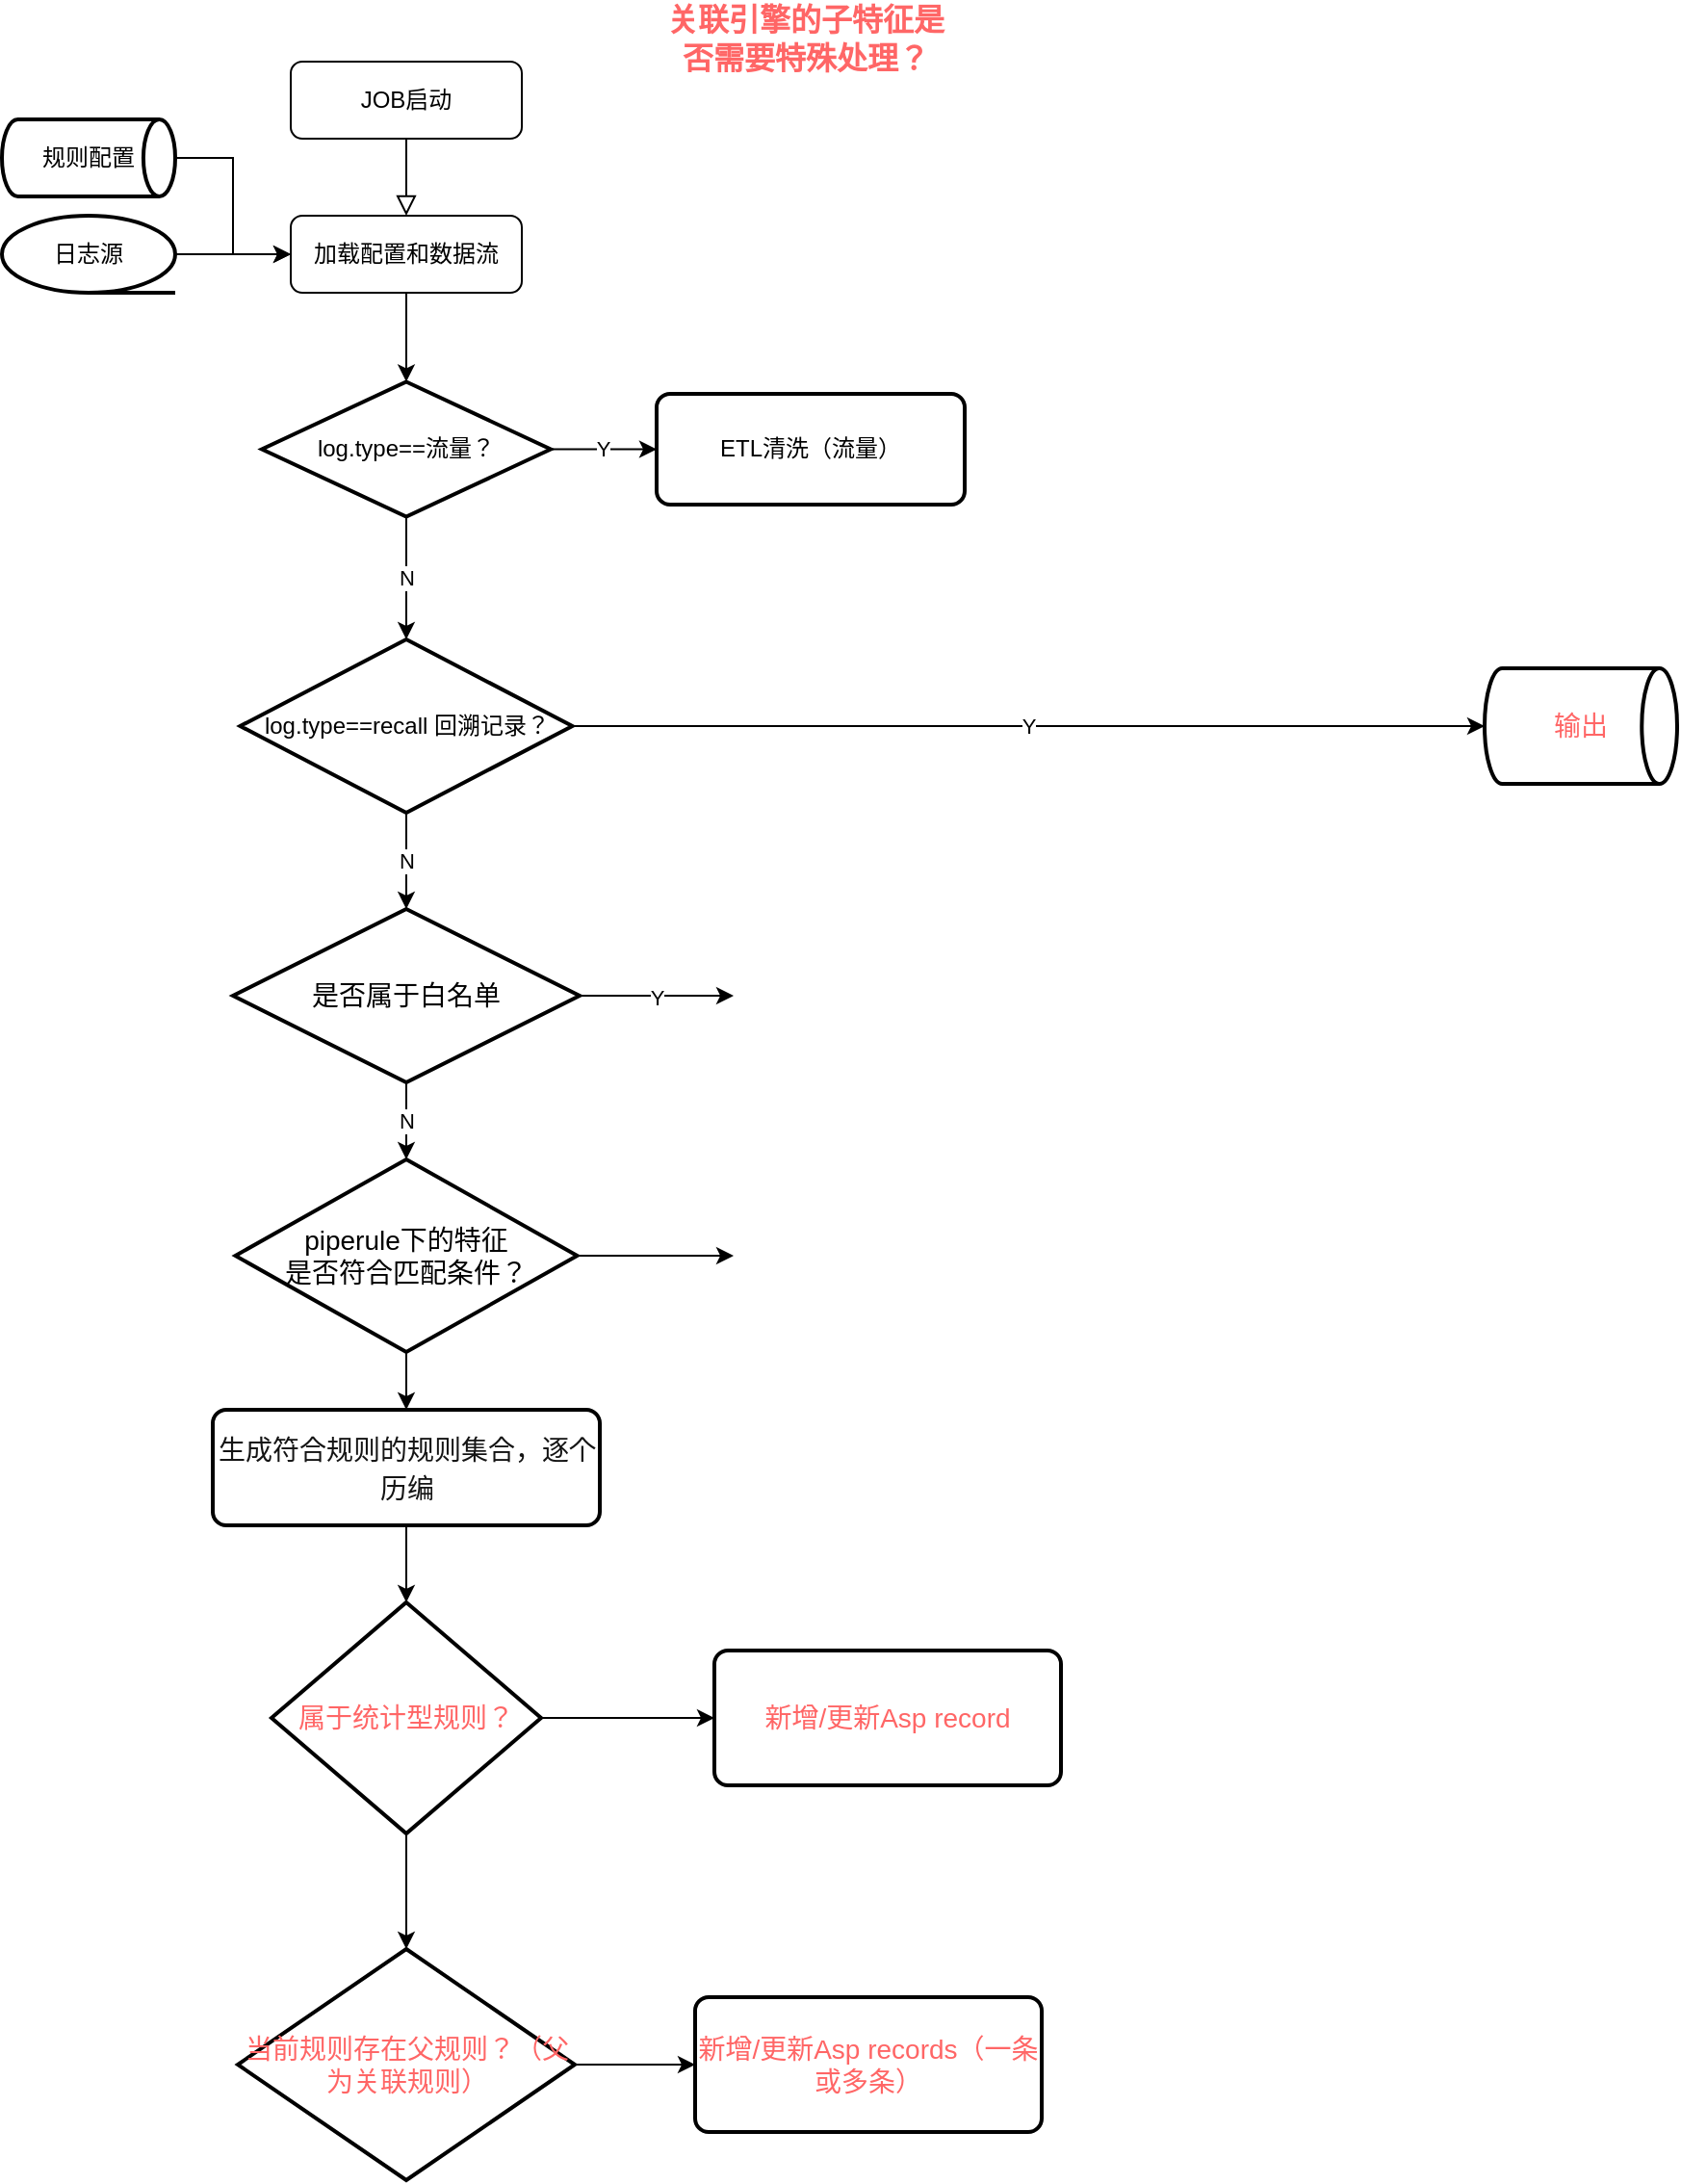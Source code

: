 <mxfile version="13.10.2" type="github">
  <diagram id="C5RBs43oDa-KdzZeNtuy" name="Page-1">
    <mxGraphModel dx="1422" dy="762" grid="1" gridSize="10" guides="1" tooltips="1" connect="1" arrows="1" fold="1" page="1" pageScale="1" pageWidth="827" pageHeight="1169" math="0" shadow="0">
      <root>
        <mxCell id="WIyWlLk6GJQsqaUBKTNV-0" />
        <mxCell id="WIyWlLk6GJQsqaUBKTNV-1" parent="WIyWlLk6GJQsqaUBKTNV-0" />
        <mxCell id="WIyWlLk6GJQsqaUBKTNV-2" value="" style="rounded=0;html=1;jettySize=auto;orthogonalLoop=1;fontSize=11;endArrow=block;endFill=0;endSize=8;strokeWidth=1;shadow=0;labelBackgroundColor=none;edgeStyle=orthogonalEdgeStyle;entryX=0.5;entryY=0;entryDx=0;entryDy=0;" parent="WIyWlLk6GJQsqaUBKTNV-1" source="WIyWlLk6GJQsqaUBKTNV-3" target="eaVsBF795Vhie1ds8Pe4-0" edge="1">
          <mxGeometry relative="1" as="geometry">
            <mxPoint x="220" y="150" as="targetPoint" />
          </mxGeometry>
        </mxCell>
        <mxCell id="WIyWlLk6GJQsqaUBKTNV-3" value="JOB启动" style="rounded=1;whiteSpace=wrap;html=1;fontSize=12;glass=0;strokeWidth=1;shadow=0;" parent="WIyWlLk6GJQsqaUBKTNV-1" vertex="1">
          <mxGeometry x="160" y="50" width="120" height="40" as="geometry" />
        </mxCell>
        <mxCell id="eaVsBF795Vhie1ds8Pe4-2" style="edgeStyle=orthogonalEdgeStyle;rounded=0;orthogonalLoop=1;jettySize=auto;html=1;entryX=0.5;entryY=0;entryDx=0;entryDy=0;entryPerimeter=0;" edge="1" parent="WIyWlLk6GJQsqaUBKTNV-1" source="eaVsBF795Vhie1ds8Pe4-0" target="eaVsBF795Vhie1ds8Pe4-8">
          <mxGeometry relative="1" as="geometry">
            <mxPoint x="220" y="220" as="targetPoint" />
          </mxGeometry>
        </mxCell>
        <mxCell id="eaVsBF795Vhie1ds8Pe4-0" value="加载配置和数据流" style="rounded=1;whiteSpace=wrap;html=1;fontSize=12;glass=0;strokeWidth=1;shadow=0;" vertex="1" parent="WIyWlLk6GJQsqaUBKTNV-1">
          <mxGeometry x="160" y="130" width="120" height="40" as="geometry" />
        </mxCell>
        <mxCell id="eaVsBF795Vhie1ds8Pe4-4" style="edgeStyle=orthogonalEdgeStyle;rounded=0;orthogonalLoop=1;jettySize=auto;html=1;entryX=0;entryY=0.5;entryDx=0;entryDy=0;" edge="1" parent="WIyWlLk6GJQsqaUBKTNV-1" source="eaVsBF795Vhie1ds8Pe4-3" target="eaVsBF795Vhie1ds8Pe4-0">
          <mxGeometry relative="1" as="geometry" />
        </mxCell>
        <mxCell id="eaVsBF795Vhie1ds8Pe4-3" value="日志源" style="strokeWidth=2;html=1;shape=mxgraph.flowchart.sequential_data;whiteSpace=wrap;" vertex="1" parent="WIyWlLk6GJQsqaUBKTNV-1">
          <mxGeometry x="10" y="130" width="90" height="40" as="geometry" />
        </mxCell>
        <mxCell id="eaVsBF795Vhie1ds8Pe4-7" style="edgeStyle=orthogonalEdgeStyle;rounded=0;orthogonalLoop=1;jettySize=auto;html=1;exitX=1;exitY=0.5;exitDx=0;exitDy=0;exitPerimeter=0;entryX=0;entryY=0.5;entryDx=0;entryDy=0;" edge="1" parent="WIyWlLk6GJQsqaUBKTNV-1" source="eaVsBF795Vhie1ds8Pe4-5" target="eaVsBF795Vhie1ds8Pe4-0">
          <mxGeometry relative="1" as="geometry" />
        </mxCell>
        <mxCell id="eaVsBF795Vhie1ds8Pe4-5" value="规则配置" style="strokeWidth=2;html=1;shape=mxgraph.flowchart.direct_data;whiteSpace=wrap;" vertex="1" parent="WIyWlLk6GJQsqaUBKTNV-1">
          <mxGeometry x="10" y="80" width="90" height="40" as="geometry" />
        </mxCell>
        <mxCell id="eaVsBF795Vhie1ds8Pe4-10" value="Y" style="edgeStyle=orthogonalEdgeStyle;rounded=0;orthogonalLoop=1;jettySize=auto;html=1;" edge="1" parent="WIyWlLk6GJQsqaUBKTNV-1" source="eaVsBF795Vhie1ds8Pe4-8" target="eaVsBF795Vhie1ds8Pe4-11">
          <mxGeometry relative="1" as="geometry">
            <mxPoint x="360" y="245" as="targetPoint" />
          </mxGeometry>
        </mxCell>
        <mxCell id="eaVsBF795Vhie1ds8Pe4-12" value="N" style="edgeStyle=orthogonalEdgeStyle;rounded=0;orthogonalLoop=1;jettySize=auto;html=1;exitX=0.5;exitY=1;exitDx=0;exitDy=0;exitPerimeter=0;entryX=0.5;entryY=0;entryDx=0;entryDy=0;entryPerimeter=0;" edge="1" parent="WIyWlLk6GJQsqaUBKTNV-1" source="eaVsBF795Vhie1ds8Pe4-8" target="eaVsBF795Vhie1ds8Pe4-14">
          <mxGeometry relative="1" as="geometry">
            <mxPoint x="220" y="350" as="targetPoint" />
          </mxGeometry>
        </mxCell>
        <mxCell id="eaVsBF795Vhie1ds8Pe4-8" value="log.type==流量？" style="strokeWidth=2;html=1;shape=mxgraph.flowchart.decision;whiteSpace=wrap;" vertex="1" parent="WIyWlLk6GJQsqaUBKTNV-1">
          <mxGeometry x="145" y="216.25" width="150" height="70" as="geometry" />
        </mxCell>
        <mxCell id="eaVsBF795Vhie1ds8Pe4-11" value="ETL清洗（流量）" style="rounded=1;whiteSpace=wrap;html=1;absoluteArcSize=1;arcSize=14;strokeWidth=2;" vertex="1" parent="WIyWlLk6GJQsqaUBKTNV-1">
          <mxGeometry x="350" y="222.5" width="160" height="57.5" as="geometry" />
        </mxCell>
        <mxCell id="eaVsBF795Vhie1ds8Pe4-15" value="Y" style="edgeStyle=orthogonalEdgeStyle;rounded=0;orthogonalLoop=1;jettySize=auto;html=1;exitX=1;exitY=0.5;exitDx=0;exitDy=0;exitPerimeter=0;entryX=0;entryY=0.5;entryDx=0;entryDy=0;entryPerimeter=0;" edge="1" parent="WIyWlLk6GJQsqaUBKTNV-1" source="eaVsBF795Vhie1ds8Pe4-14" target="eaVsBF795Vhie1ds8Pe4-39">
          <mxGeometry relative="1" as="geometry">
            <mxPoint x="390" y="395" as="targetPoint" />
          </mxGeometry>
        </mxCell>
        <mxCell id="eaVsBF795Vhie1ds8Pe4-16" value="N" style="edgeStyle=orthogonalEdgeStyle;rounded=0;orthogonalLoop=1;jettySize=auto;html=1;exitX=0.5;exitY=1;exitDx=0;exitDy=0;exitPerimeter=0;entryX=0.5;entryY=0;entryDx=0;entryDy=0;entryPerimeter=0;" edge="1" parent="WIyWlLk6GJQsqaUBKTNV-1" source="eaVsBF795Vhie1ds8Pe4-14" target="eaVsBF795Vhie1ds8Pe4-17">
          <mxGeometry relative="1" as="geometry">
            <mxPoint x="220" y="470" as="targetPoint" />
          </mxGeometry>
        </mxCell>
        <mxCell id="eaVsBF795Vhie1ds8Pe4-14" value="log.type==recall 回溯记录？" style="strokeWidth=2;html=1;shape=mxgraph.flowchart.decision;whiteSpace=wrap;" vertex="1" parent="WIyWlLk6GJQsqaUBKTNV-1">
          <mxGeometry x="133.75" y="350" width="172.5" height="90" as="geometry" />
        </mxCell>
        <mxCell id="eaVsBF795Vhie1ds8Pe4-18" value="Y" style="edgeStyle=orthogonalEdgeStyle;rounded=0;orthogonalLoop=1;jettySize=auto;html=1;exitX=1;exitY=0.5;exitDx=0;exitDy=0;exitPerimeter=0;" edge="1" parent="WIyWlLk6GJQsqaUBKTNV-1" source="eaVsBF795Vhie1ds8Pe4-17">
          <mxGeometry relative="1" as="geometry">
            <mxPoint x="390" y="535" as="targetPoint" />
          </mxGeometry>
        </mxCell>
        <mxCell id="eaVsBF795Vhie1ds8Pe4-19" value="N" style="edgeStyle=orthogonalEdgeStyle;rounded=0;orthogonalLoop=1;jettySize=auto;html=1;exitX=0.5;exitY=1;exitDx=0;exitDy=0;exitPerimeter=0;entryX=0.5;entryY=0;entryDx=0;entryDy=0;entryPerimeter=0;" edge="1" parent="WIyWlLk6GJQsqaUBKTNV-1" source="eaVsBF795Vhie1ds8Pe4-17" target="eaVsBF795Vhie1ds8Pe4-20">
          <mxGeometry relative="1" as="geometry">
            <mxPoint x="220" y="620" as="targetPoint" />
          </mxGeometry>
        </mxCell>
        <mxCell id="eaVsBF795Vhie1ds8Pe4-17" value="是否属于白名单" style="strokeWidth=2;html=1;shape=mxgraph.flowchart.decision;whiteSpace=wrap;fontSize=14;" vertex="1" parent="WIyWlLk6GJQsqaUBKTNV-1">
          <mxGeometry x="130" y="490" width="180" height="90" as="geometry" />
        </mxCell>
        <mxCell id="eaVsBF795Vhie1ds8Pe4-22" style="edgeStyle=orthogonalEdgeStyle;rounded=0;orthogonalLoop=1;jettySize=auto;html=1;exitX=1;exitY=0.5;exitDx=0;exitDy=0;exitPerimeter=0;fontSize=16;fontColor=#FF6666;" edge="1" parent="WIyWlLk6GJQsqaUBKTNV-1" source="eaVsBF795Vhie1ds8Pe4-20">
          <mxGeometry relative="1" as="geometry">
            <mxPoint x="390" y="670" as="targetPoint" />
          </mxGeometry>
        </mxCell>
        <mxCell id="eaVsBF795Vhie1ds8Pe4-23" style="edgeStyle=orthogonalEdgeStyle;rounded=0;orthogonalLoop=1;jettySize=auto;html=1;exitX=0.5;exitY=1;exitDx=0;exitDy=0;exitPerimeter=0;fontSize=16;fontColor=#FF6666;" edge="1" parent="WIyWlLk6GJQsqaUBKTNV-1" source="eaVsBF795Vhie1ds8Pe4-20" target="eaVsBF795Vhie1ds8Pe4-24">
          <mxGeometry relative="1" as="geometry">
            <mxPoint x="220" y="760" as="targetPoint" />
          </mxGeometry>
        </mxCell>
        <mxCell id="eaVsBF795Vhie1ds8Pe4-20" value="piperule下的特征&lt;br style=&quot;font-size: 14px;&quot;&gt;是否符合匹配条件？" style="strokeWidth=2;html=1;shape=mxgraph.flowchart.decision;whiteSpace=wrap;fontSize=14;" vertex="1" parent="WIyWlLk6GJQsqaUBKTNV-1">
          <mxGeometry x="131.25" y="620" width="177.5" height="100" as="geometry" />
        </mxCell>
        <mxCell id="eaVsBF795Vhie1ds8Pe4-21" value="关联引擎的子特征是否需要特殊处理？" style="text;html=1;strokeColor=none;fillColor=none;align=center;verticalAlign=middle;whiteSpace=wrap;rounded=0;fontSize=16;fontStyle=1;fontColor=#FF6666;" vertex="1" parent="WIyWlLk6GJQsqaUBKTNV-1">
          <mxGeometry x="350" y="30" width="155" height="15" as="geometry" />
        </mxCell>
        <mxCell id="eaVsBF795Vhie1ds8Pe4-26" style="edgeStyle=orthogonalEdgeStyle;rounded=0;orthogonalLoop=1;jettySize=auto;html=1;fontSize=14;fontColor=#FF6666;entryX=0.5;entryY=0;entryDx=0;entryDy=0;entryPerimeter=0;" edge="1" parent="WIyWlLk6GJQsqaUBKTNV-1" source="eaVsBF795Vhie1ds8Pe4-24" target="eaVsBF795Vhie1ds8Pe4-27">
          <mxGeometry relative="1" as="geometry">
            <mxPoint x="220" y="840" as="targetPoint" />
          </mxGeometry>
        </mxCell>
        <mxCell id="eaVsBF795Vhie1ds8Pe4-24" value="&lt;font color=&quot;#141414&quot;&gt;&lt;span style=&quot;font-size: 14px&quot;&gt;生成符合规则的规则集合，逐个历编&lt;/span&gt;&lt;/font&gt;" style="rounded=1;whiteSpace=wrap;html=1;absoluteArcSize=1;arcSize=14;strokeWidth=2;fontSize=16;fontColor=#FF6666;" vertex="1" parent="WIyWlLk6GJQsqaUBKTNV-1">
          <mxGeometry x="119.5" y="750" width="201" height="60" as="geometry" />
        </mxCell>
        <mxCell id="eaVsBF795Vhie1ds8Pe4-28" style="edgeStyle=orthogonalEdgeStyle;rounded=0;orthogonalLoop=1;jettySize=auto;html=1;exitX=1;exitY=0.5;exitDx=0;exitDy=0;exitPerimeter=0;fontSize=14;fontColor=#FF6666;entryX=0;entryY=0.5;entryDx=0;entryDy=0;" edge="1" parent="WIyWlLk6GJQsqaUBKTNV-1" source="eaVsBF795Vhie1ds8Pe4-27" target="eaVsBF795Vhie1ds8Pe4-29">
          <mxGeometry relative="1" as="geometry">
            <mxPoint x="370" y="910" as="targetPoint" />
          </mxGeometry>
        </mxCell>
        <mxCell id="eaVsBF795Vhie1ds8Pe4-30" style="edgeStyle=orthogonalEdgeStyle;rounded=0;orthogonalLoop=1;jettySize=auto;html=1;fontSize=14;fontColor=#FF6666;entryX=0.5;entryY=0;entryDx=0;entryDy=0;entryPerimeter=0;" edge="1" parent="WIyWlLk6GJQsqaUBKTNV-1" source="eaVsBF795Vhie1ds8Pe4-27" target="eaVsBF795Vhie1ds8Pe4-31">
          <mxGeometry relative="1" as="geometry">
            <mxPoint x="220" y="1020" as="targetPoint" />
          </mxGeometry>
        </mxCell>
        <mxCell id="eaVsBF795Vhie1ds8Pe4-27" value="属于统计型规则？" style="strokeWidth=2;html=1;shape=mxgraph.flowchart.decision;whiteSpace=wrap;fontSize=14;fontColor=#FF6666;" vertex="1" parent="WIyWlLk6GJQsqaUBKTNV-1">
          <mxGeometry x="150" y="850" width="140" height="120" as="geometry" />
        </mxCell>
        <mxCell id="eaVsBF795Vhie1ds8Pe4-29" value="新增/更新Asp record" style="rounded=1;whiteSpace=wrap;html=1;absoluteArcSize=1;arcSize=14;strokeWidth=2;fontSize=14;fontColor=#FF6666;" vertex="1" parent="WIyWlLk6GJQsqaUBKTNV-1">
          <mxGeometry x="380" y="875" width="180" height="70" as="geometry" />
        </mxCell>
        <mxCell id="eaVsBF795Vhie1ds8Pe4-32" style="edgeStyle=orthogonalEdgeStyle;rounded=0;orthogonalLoop=1;jettySize=auto;html=1;exitX=1;exitY=0.5;exitDx=0;exitDy=0;exitPerimeter=0;fontSize=14;fontColor=#FF6666;entryX=0;entryY=0.5;entryDx=0;entryDy=0;" edge="1" parent="WIyWlLk6GJQsqaUBKTNV-1" source="eaVsBF795Vhie1ds8Pe4-31" target="eaVsBF795Vhie1ds8Pe4-33">
          <mxGeometry relative="1" as="geometry">
            <mxPoint x="390" y="1080" as="targetPoint" />
          </mxGeometry>
        </mxCell>
        <mxCell id="eaVsBF795Vhie1ds8Pe4-31" value="当前规则存在父规则？（父为关联规则）" style="strokeWidth=2;html=1;shape=mxgraph.flowchart.decision;whiteSpace=wrap;fontSize=14;fontColor=#FF6666;" vertex="1" parent="WIyWlLk6GJQsqaUBKTNV-1">
          <mxGeometry x="132.5" y="1030" width="175" height="120" as="geometry" />
        </mxCell>
        <mxCell id="eaVsBF795Vhie1ds8Pe4-33" value="新增/更新Asp records（一条或多条）" style="rounded=1;whiteSpace=wrap;html=1;absoluteArcSize=1;arcSize=14;strokeWidth=2;fontSize=14;fontColor=#FF6666;" vertex="1" parent="WIyWlLk6GJQsqaUBKTNV-1">
          <mxGeometry x="370" y="1055" width="180" height="70" as="geometry" />
        </mxCell>
        <mxCell id="eaVsBF795Vhie1ds8Pe4-39" value="输出" style="strokeWidth=2;html=1;shape=mxgraph.flowchart.direct_data;whiteSpace=wrap;fontSize=14;fontColor=#FF6666;" vertex="1" parent="WIyWlLk6GJQsqaUBKTNV-1">
          <mxGeometry x="780" y="365" width="100" height="60" as="geometry" />
        </mxCell>
      </root>
    </mxGraphModel>
  </diagram>
</mxfile>
